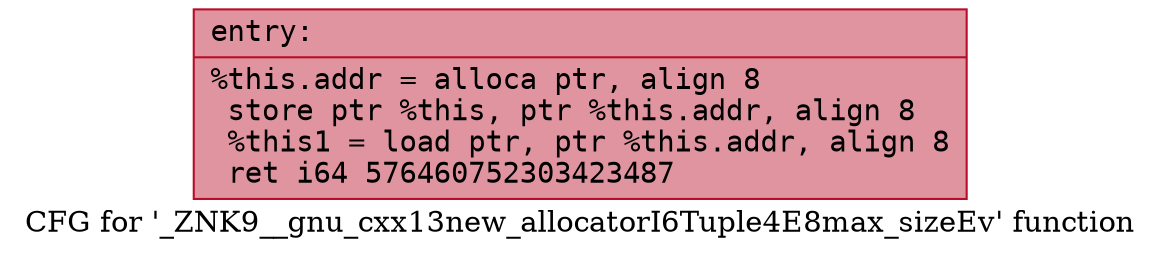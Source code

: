 digraph "CFG for '_ZNK9__gnu_cxx13new_allocatorI6Tuple4E8max_sizeEv' function" {
	label="CFG for '_ZNK9__gnu_cxx13new_allocatorI6Tuple4E8max_sizeEv' function";

	Node0x55c6063cad30 [shape=record,color="#b70d28ff", style=filled, fillcolor="#b70d2870" fontname="Courier",label="{entry:\l|  %this.addr = alloca ptr, align 8\l  store ptr %this, ptr %this.addr, align 8\l  %this1 = load ptr, ptr %this.addr, align 8\l  ret i64 576460752303423487\l}"];
}
